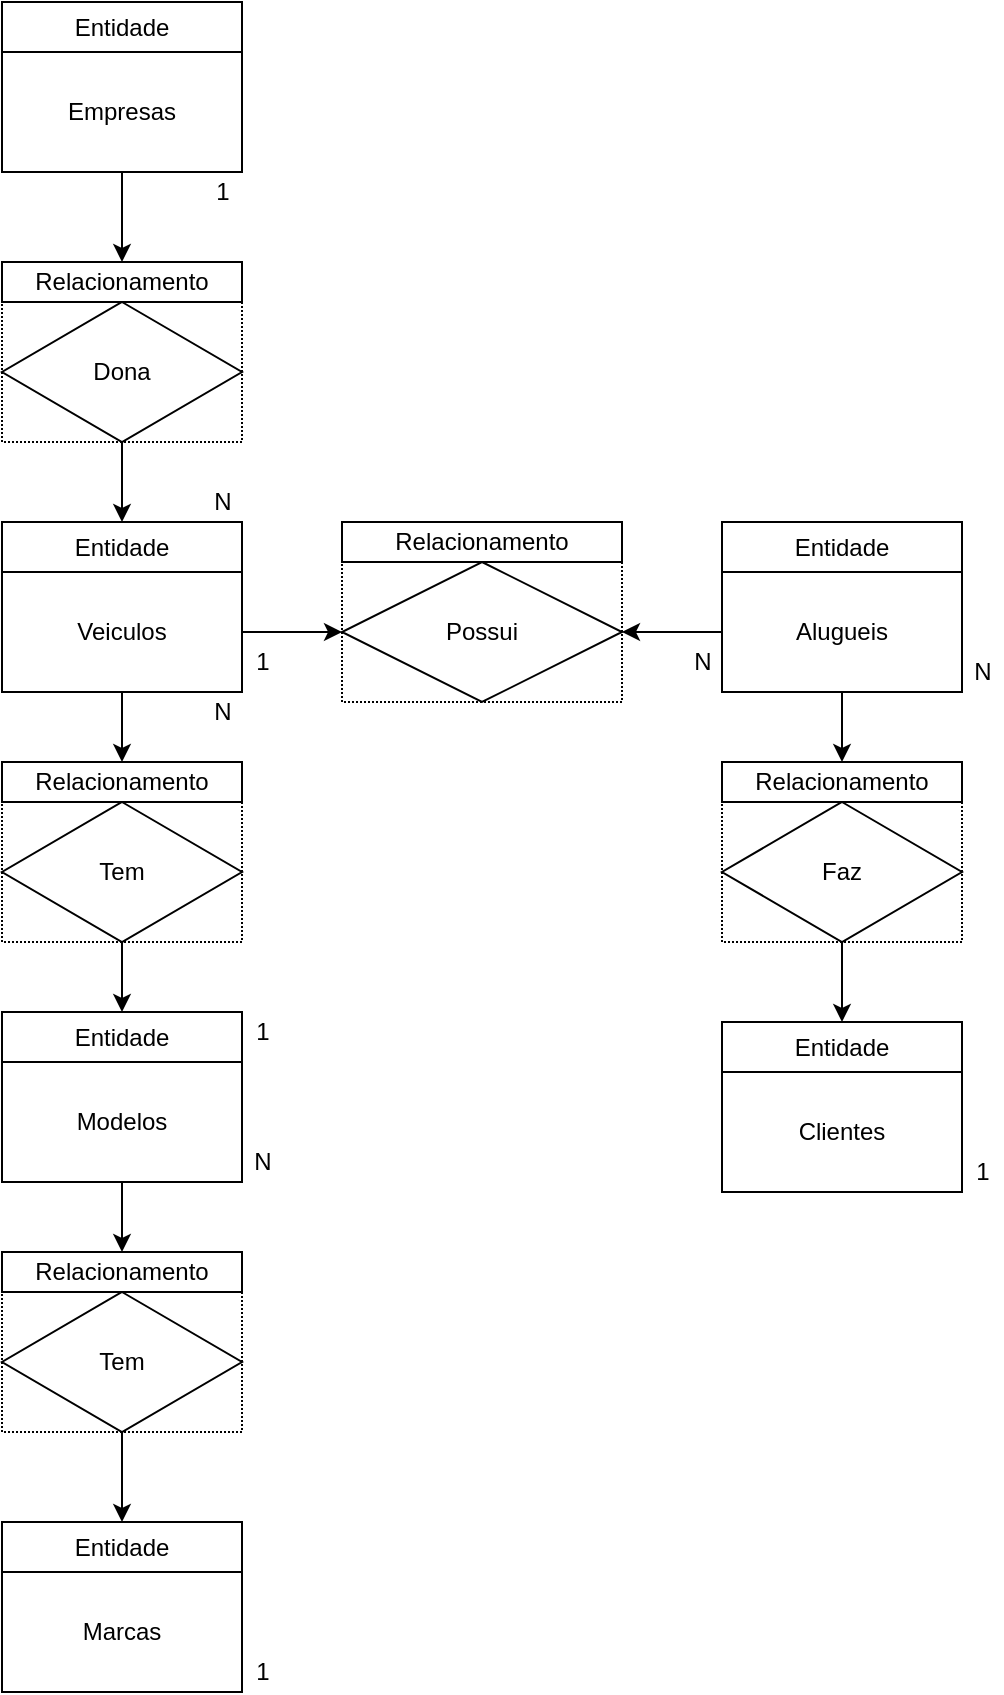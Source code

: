 <mxfile version="14.1.8" type="device"><diagram id="UzwfcoGWtlk6J4LMGT1N" name="Page-1"><mxGraphModel dx="1461" dy="849" grid="1" gridSize="10" guides="1" tooltips="1" connect="1" arrows="1" fold="1" page="1" pageScale="1" pageWidth="827" pageHeight="1169" math="0" shadow="0"><root><mxCell id="0"/><mxCell id="1" parent="0"/><mxCell id="B7ip59DOkVlVwJYfJz16-75" value="" style="whiteSpace=wrap;html=1;dashed=1;dashPattern=1 1;" parent="1" vertex="1"><mxGeometry x="334" y="290" width="140" height="70" as="geometry"/></mxCell><mxCell id="B7ip59DOkVlVwJYfJz16-11" style="edgeStyle=orthogonalEdgeStyle;rounded=0;orthogonalLoop=1;jettySize=auto;html=1;" parent="1" source="B7ip59DOkVlVwJYfJz16-12" target="B7ip59DOkVlVwJYfJz16-15" edge="1"><mxGeometry relative="1" as="geometry"/></mxCell><mxCell id="INRrHBD7zFZ3oNJExeju-26" value="" style="edgeStyle=orthogonalEdgeStyle;rounded=0;orthogonalLoop=1;jettySize=auto;html=1;" parent="1" source="B7ip59DOkVlVwJYfJz16-12" target="INRrHBD7zFZ3oNJExeju-7" edge="1"><mxGeometry relative="1" as="geometry"/></mxCell><mxCell id="B7ip59DOkVlVwJYfJz16-12" value="Veiculos" style="whiteSpace=wrap;html=1;" parent="1" vertex="1"><mxGeometry x="164" y="295" width="120" height="60" as="geometry"/></mxCell><mxCell id="B7ip59DOkVlVwJYfJz16-13" value="" style="edgeStyle=orthogonalEdgeStyle;rounded=0;orthogonalLoop=1;jettySize=auto;html=1;" parent="1" source="B7ip59DOkVlVwJYfJz16-14" target="B7ip59DOkVlVwJYfJz16-15" edge="1"><mxGeometry relative="1" as="geometry"/></mxCell><mxCell id="INRrHBD7zFZ3oNJExeju-11" value="" style="edgeStyle=orthogonalEdgeStyle;rounded=0;orthogonalLoop=1;jettySize=auto;html=1;" parent="1" source="B7ip59DOkVlVwJYfJz16-14" target="INRrHBD7zFZ3oNJExeju-3" edge="1"><mxGeometry relative="1" as="geometry"/></mxCell><mxCell id="B7ip59DOkVlVwJYfJz16-14" value="Alugueis" style="whiteSpace=wrap;html=1;" parent="1" vertex="1"><mxGeometry x="524" y="295" width="120" height="60" as="geometry"/></mxCell><mxCell id="B7ip59DOkVlVwJYfJz16-15" value="Possui" style="rhombus;whiteSpace=wrap;html=1;" parent="1" vertex="1"><mxGeometry x="334" y="290" width="140" height="70" as="geometry"/></mxCell><mxCell id="B7ip59DOkVlVwJYfJz16-18" value="N" style="text;html=1;align=center;verticalAlign=middle;resizable=0;points=[];autosize=1;" parent="1" vertex="1"><mxGeometry x="264" y="355" width="20" height="20" as="geometry"/></mxCell><mxCell id="B7ip59DOkVlVwJYfJz16-19" value="N" style="text;html=1;align=center;verticalAlign=middle;resizable=0;points=[];autosize=1;" parent="1" vertex="1"><mxGeometry x="504" y="330" width="20" height="20" as="geometry"/></mxCell><mxCell id="B7ip59DOkVlVwJYfJz16-72" value="Entidade" style="whiteSpace=wrap;html=1;" parent="1" vertex="1"><mxGeometry x="164" y="270" width="120" height="25" as="geometry"/></mxCell><mxCell id="B7ip59DOkVlVwJYfJz16-73" value="Entidade" style="whiteSpace=wrap;html=1;" parent="1" vertex="1"><mxGeometry x="524" y="270" width="120" height="25" as="geometry"/></mxCell><mxCell id="B7ip59DOkVlVwJYfJz16-74" value="Relacionamento" style="whiteSpace=wrap;html=1;" parent="1" vertex="1"><mxGeometry x="334" y="270" width="140" height="20" as="geometry"/></mxCell><mxCell id="INRrHBD7zFZ3oNJExeju-1" value="" style="whiteSpace=wrap;html=1;dashed=1;dashPattern=1 1;" parent="1" vertex="1"><mxGeometry x="524" y="410" width="120" height="70" as="geometry"/></mxCell><mxCell id="INRrHBD7zFZ3oNJExeju-12" value="" style="edgeStyle=orthogonalEdgeStyle;rounded=0;orthogonalLoop=1;jettySize=auto;html=1;" parent="1" source="INRrHBD7zFZ3oNJExeju-2" target="INRrHBD7zFZ3oNJExeju-10" edge="1"><mxGeometry relative="1" as="geometry"/></mxCell><mxCell id="INRrHBD7zFZ3oNJExeju-2" value="Faz" style="rhombus;whiteSpace=wrap;html=1;" parent="1" vertex="1"><mxGeometry x="524" y="410" width="120" height="70" as="geometry"/></mxCell><mxCell id="INRrHBD7zFZ3oNJExeju-3" value="Relacionamento" style="whiteSpace=wrap;html=1;" parent="1" vertex="1"><mxGeometry x="524" y="390" width="120" height="20" as="geometry"/></mxCell><mxCell id="INRrHBD7zFZ3oNJExeju-27" value="" style="edgeStyle=orthogonalEdgeStyle;rounded=0;orthogonalLoop=1;jettySize=auto;html=1;" parent="1" source="INRrHBD7zFZ3oNJExeju-5" target="INRrHBD7zFZ3oNJExeju-16" edge="1"><mxGeometry relative="1" as="geometry"/></mxCell><mxCell id="INRrHBD7zFZ3oNJExeju-5" value="" style="whiteSpace=wrap;html=1;dashed=1;dashPattern=1 1;" parent="1" vertex="1"><mxGeometry x="164" y="410" width="120" height="70" as="geometry"/></mxCell><mxCell id="INRrHBD7zFZ3oNJExeju-6" value="Tem" style="rhombus;whiteSpace=wrap;html=1;" parent="1" vertex="1"><mxGeometry x="164" y="410" width="120" height="70" as="geometry"/></mxCell><mxCell id="INRrHBD7zFZ3oNJExeju-7" value="Relacionamento" style="whiteSpace=wrap;html=1;" parent="1" vertex="1"><mxGeometry x="164" y="390" width="120" height="20" as="geometry"/></mxCell><mxCell id="INRrHBD7zFZ3oNJExeju-8" value="Clientes" style="whiteSpace=wrap;html=1;" parent="1" vertex="1"><mxGeometry x="524" y="545" width="120" height="60" as="geometry"/></mxCell><mxCell id="INRrHBD7zFZ3oNJExeju-9" value="1" style="text;html=1;align=center;verticalAlign=middle;resizable=0;points=[];autosize=1;" parent="1" vertex="1"><mxGeometry x="644" y="585" width="20" height="20" as="geometry"/></mxCell><mxCell id="INRrHBD7zFZ3oNJExeju-10" value="Entidade" style="whiteSpace=wrap;html=1;" parent="1" vertex="1"><mxGeometry x="524" y="520" width="120" height="25" as="geometry"/></mxCell><mxCell id="INRrHBD7zFZ3oNJExeju-13" value="N" style="text;html=1;align=center;verticalAlign=middle;resizable=0;points=[];autosize=1;" parent="1" vertex="1"><mxGeometry x="644" y="335" width="20" height="20" as="geometry"/></mxCell><mxCell id="INRrHBD7zFZ3oNJExeju-30" value="" style="edgeStyle=orthogonalEdgeStyle;rounded=0;orthogonalLoop=1;jettySize=auto;html=1;" parent="1" source="INRrHBD7zFZ3oNJExeju-14" target="INRrHBD7zFZ3oNJExeju-19" edge="1"><mxGeometry relative="1" as="geometry"/></mxCell><mxCell id="INRrHBD7zFZ3oNJExeju-14" value="Modelos" style="whiteSpace=wrap;html=1;" parent="1" vertex="1"><mxGeometry x="164" y="540" width="120" height="60" as="geometry"/></mxCell><mxCell id="INRrHBD7zFZ3oNJExeju-15" value="1" style="text;html=1;align=center;verticalAlign=middle;resizable=0;points=[];autosize=1;" parent="1" vertex="1"><mxGeometry x="284" y="515" width="20" height="20" as="geometry"/></mxCell><mxCell id="INRrHBD7zFZ3oNJExeju-16" value="Entidade" style="whiteSpace=wrap;html=1;" parent="1" vertex="1"><mxGeometry x="164" y="515" width="120" height="25" as="geometry"/></mxCell><mxCell id="INRrHBD7zFZ3oNJExeju-17" value="" style="whiteSpace=wrap;html=1;dashed=1;dashPattern=1 1;" parent="1" vertex="1"><mxGeometry x="164" y="655" width="120" height="70" as="geometry"/></mxCell><mxCell id="INRrHBD7zFZ3oNJExeju-29" value="" style="edgeStyle=orthogonalEdgeStyle;rounded=0;orthogonalLoop=1;jettySize=auto;html=1;" parent="1" source="INRrHBD7zFZ3oNJExeju-18" target="INRrHBD7zFZ3oNJExeju-22" edge="1"><mxGeometry relative="1" as="geometry"/></mxCell><mxCell id="INRrHBD7zFZ3oNJExeju-18" value="Tem" style="rhombus;whiteSpace=wrap;html=1;" parent="1" vertex="1"><mxGeometry x="164" y="655" width="120" height="70" as="geometry"/></mxCell><mxCell id="INRrHBD7zFZ3oNJExeju-19" value="Relacionamento" style="whiteSpace=wrap;html=1;" parent="1" vertex="1"><mxGeometry x="164" y="635" width="120" height="20" as="geometry"/></mxCell><mxCell id="INRrHBD7zFZ3oNJExeju-20" value="Marcas" style="whiteSpace=wrap;html=1;" parent="1" vertex="1"><mxGeometry x="164" y="795" width="120" height="60" as="geometry"/></mxCell><mxCell id="INRrHBD7zFZ3oNJExeju-21" value="1" style="text;html=1;align=center;verticalAlign=middle;resizable=0;points=[];autosize=1;" parent="1" vertex="1"><mxGeometry x="284" y="835" width="20" height="20" as="geometry"/></mxCell><mxCell id="INRrHBD7zFZ3oNJExeju-22" value="Entidade" style="whiteSpace=wrap;html=1;" parent="1" vertex="1"><mxGeometry x="164" y="770" width="120" height="25" as="geometry"/></mxCell><mxCell id="INRrHBD7zFZ3oNJExeju-28" value="1" style="text;html=1;align=center;verticalAlign=middle;resizable=0;points=[];autosize=1;" parent="1" vertex="1"><mxGeometry x="284" y="330" width="20" height="20" as="geometry"/></mxCell><mxCell id="INRrHBD7zFZ3oNJExeju-42" value="" style="whiteSpace=wrap;html=1;dashed=1;dashPattern=1 1;" parent="1" vertex="1"><mxGeometry x="164" y="160" width="120" height="70" as="geometry"/></mxCell><mxCell id="INRrHBD7zFZ3oNJExeju-43" value="" style="edgeStyle=orthogonalEdgeStyle;rounded=0;orthogonalLoop=1;jettySize=auto;html=1;" parent="1" source="INRrHBD7zFZ3oNJExeju-44" edge="1"><mxGeometry relative="1" as="geometry"><mxPoint x="224" y="270" as="targetPoint"/></mxGeometry></mxCell><mxCell id="INRrHBD7zFZ3oNJExeju-44" value="Dona" style="rhombus;whiteSpace=wrap;html=1;" parent="1" vertex="1"><mxGeometry x="164" y="160" width="120" height="70" as="geometry"/></mxCell><mxCell id="INRrHBD7zFZ3oNJExeju-45" value="Relacionamento" style="whiteSpace=wrap;html=1;" parent="1" vertex="1"><mxGeometry x="164" y="140" width="120" height="20" as="geometry"/></mxCell><mxCell id="INRrHBD7zFZ3oNJExeju-49" value="" style="edgeStyle=orthogonalEdgeStyle;rounded=0;orthogonalLoop=1;jettySize=auto;html=1;" parent="1" source="INRrHBD7zFZ3oNJExeju-46" target="INRrHBD7zFZ3oNJExeju-45" edge="1"><mxGeometry relative="1" as="geometry"/></mxCell><mxCell id="INRrHBD7zFZ3oNJExeju-46" value="Empresas" style="whiteSpace=wrap;html=1;" parent="1" vertex="1"><mxGeometry x="164" y="35" width="120" height="60" as="geometry"/></mxCell><mxCell id="INRrHBD7zFZ3oNJExeju-47" value="1" style="text;html=1;align=center;verticalAlign=middle;resizable=0;points=[];autosize=1;" parent="1" vertex="1"><mxGeometry x="264" y="95" width="20" height="20" as="geometry"/></mxCell><mxCell id="INRrHBD7zFZ3oNJExeju-48" value="Entidade" style="whiteSpace=wrap;html=1;" parent="1" vertex="1"><mxGeometry x="164" y="10" width="120" height="25" as="geometry"/></mxCell><mxCell id="INRrHBD7zFZ3oNJExeju-50" value="N" style="text;html=1;align=center;verticalAlign=middle;resizable=0;points=[];autosize=1;" parent="1" vertex="1"><mxGeometry x="264" y="250" width="20" height="20" as="geometry"/></mxCell><mxCell id="BXtIQw3rAGmSDxoJmWci-1" value="N" style="text;html=1;align=center;verticalAlign=middle;resizable=0;points=[];autosize=1;" vertex="1" parent="1"><mxGeometry x="284" y="580" width="20" height="20" as="geometry"/></mxCell></root></mxGraphModel></diagram></mxfile>